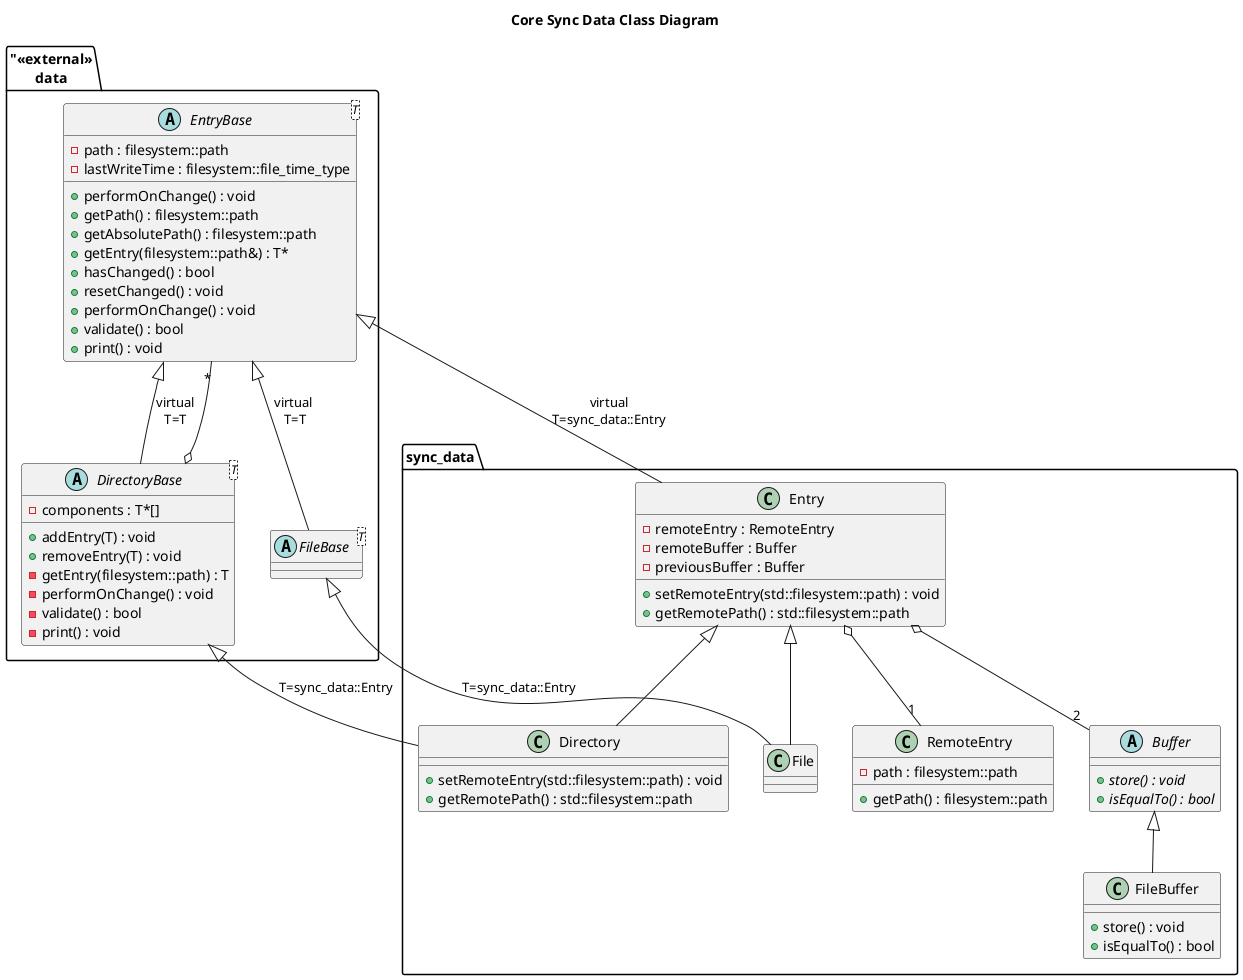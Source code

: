 @startuml sync-data-class-diagram

title Core Sync Data Class Diagram

package "<<external>>\ndata {
    abstract class "EntryBase<T>" as EntryBase {
        - path : filesystem::path
        - lastWriteTime : filesystem::file_time_type 
        + performOnChange() : void
        + getPath() : filesystem::path
        + getAbsolutePath() : filesystem::path
        + getEntry(filesystem::path&) : T* 
        + hasChanged() : bool
        + resetChanged() : void
        + performOnChange() : void
        + validate() : bool
        + print() : void
    }
    abstract class "DirectoryBase<T>" as DirectoryBase {
        - components : T*[]
        + addEntry(T) : void
        + removeEntry(T) : void
        - getEntry(filesystem::path) : T
        - performOnChange() : void
        - validate() : bool
        - print() : void
    }
    abstract class "FileBase<T>" as FileBase {

    }
}

package "sync_data" {
    class "Entry" as Entry {
        - remoteEntry : RemoteEntry
        - remoteBuffer : Buffer
        - previousBuffer : Buffer
        + setRemoteEntry(std::filesystem::path) : void
        + getRemotePath() : std::filesystem::path
    }
    class "Directory" as Directory {
        + setRemoteEntry(std::filesystem::path) : void
        + getRemotePath() : std::filesystem::path 
    }
    class "File" as File {
    }
    class "RemoteEntry" as RemoteEntry {
        - path : filesystem::path
        + getPath() : filesystem::path
    }
    abstract class "Buffer" as Buffer {
        + {abstract} store() : void
        + {abstract} isEqualTo() : bool 
    }
    class "FileBuffer" as FileBuffer {
        + store() : void
        + isEqualTo() : bool 
    }  
}

EntryBase <|-- DirectoryBase : virtual\nT=T
EntryBase "*" --o DirectoryBase
EntryBase <|-- FileBase : virtual \nT=T

EntryBase <|-- Entry : virtual\nT=sync_data::Entry
DirectoryBase <|-- Directory : T=sync_data::Entry
Entry <|-- Directory
FileBase <|-- File : T=sync_data::Entry
Entry <|-- File
Entry o-- "1" RemoteEntry
Entry o-- "2" Buffer

Buffer <|-- FileBuffer
@enduml